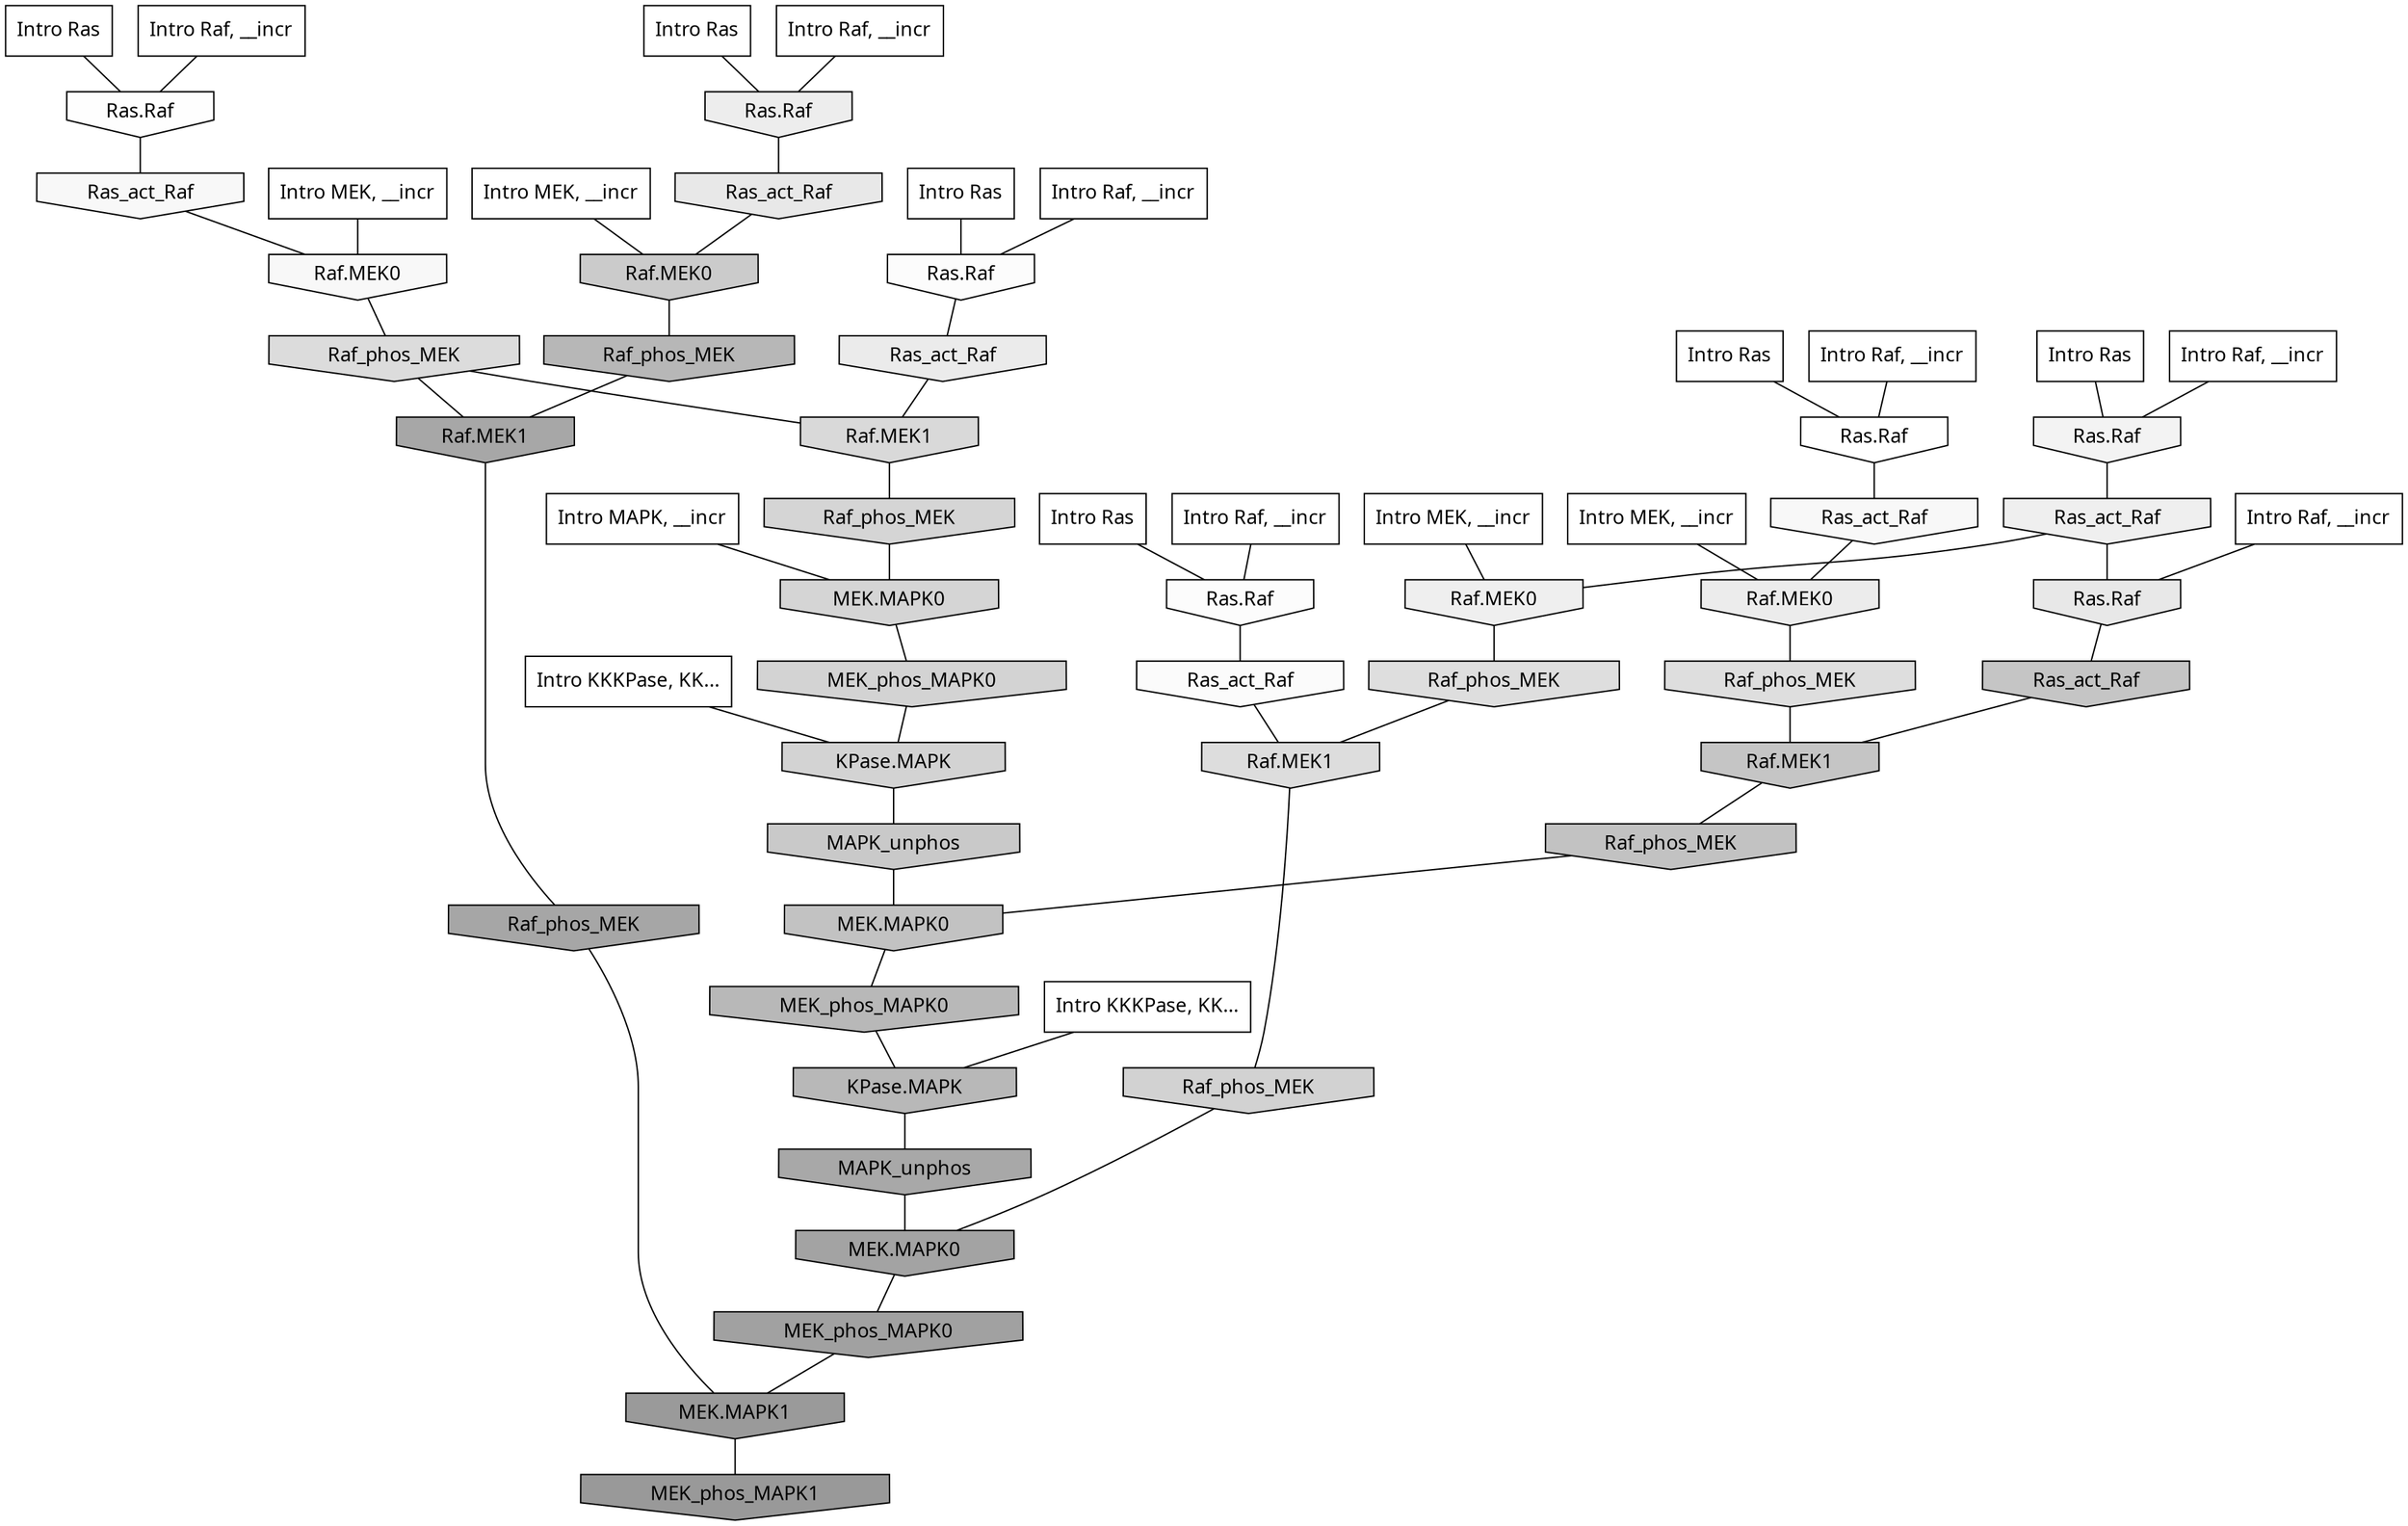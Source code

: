 digraph G{
  rankdir="TB";
  ranksep=0.30;
  node [fontname="CMU Serif"];
  edge [fontname="CMU Serif"];
  
  13 [label="Intro Ras", shape=rectangle, style=filled, fillcolor="0.000 0.000 1.000"]
  
  21 [label="Intro Ras", shape=rectangle, style=filled, fillcolor="0.000 0.000 1.000"]
  
  51 [label="Intro Ras", shape=rectangle, style=filled, fillcolor="0.000 0.000 1.000"]
  
  59 [label="Intro Ras", shape=rectangle, style=filled, fillcolor="0.000 0.000 1.000"]
  
  78 [label="Intro Ras", shape=rectangle, style=filled, fillcolor="0.000 0.000 1.000"]
  
  94 [label="Intro Ras", shape=rectangle, style=filled, fillcolor="0.000 0.000 1.000"]
  
  298 [label="Intro Raf, __incr", shape=rectangle, style=filled, fillcolor="0.000 0.000 1.000"]
  
  470 [label="Intro Raf, __incr", shape=rectangle, style=filled, fillcolor="0.000 0.000 1.000"]
  
  531 [label="Intro Raf, __incr", shape=rectangle, style=filled, fillcolor="0.000 0.000 1.000"]
  
  562 [label="Intro Raf, __incr", shape=rectangle, style=filled, fillcolor="0.000 0.000 1.000"]
  
  789 [label="Intro Raf, __incr", shape=rectangle, style=filled, fillcolor="0.000 0.000 1.000"]
  
  841 [label="Intro Raf, __incr", shape=rectangle, style=filled, fillcolor="0.000 0.000 1.000"]
  
  1024 [label="Intro Raf, __incr", shape=rectangle, style=filled, fillcolor="0.000 0.000 1.000"]
  
  1447 [label="Intro MEK, __incr", shape=rectangle, style=filled, fillcolor="0.000 0.000 1.000"]
  
  1757 [label="Intro MEK, __incr", shape=rectangle, style=filled, fillcolor="0.000 0.000 1.000"]
  
  1783 [label="Intro MEK, __incr", shape=rectangle, style=filled, fillcolor="0.000 0.000 1.000"]
  
  1923 [label="Intro MEK, __incr", shape=rectangle, style=filled, fillcolor="0.000 0.000 1.000"]
  
  2411 [label="Intro MAPK, __incr", shape=rectangle, style=filled, fillcolor="0.000 0.000 1.000"]
  
  3105 [label="Intro KKKPase, KK...", shape=rectangle, style=filled, fillcolor="0.000 0.000 1.000"]
  
  3137 [label="Intro KKKPase, KK...", shape=rectangle, style=filled, fillcolor="0.000 0.000 1.000"]
  
  3283 [label="Ras.Raf", shape=invhouse, style=filled, fillcolor="0.000 0.000 1.000"]
  
  3334 [label="Ras.Raf", shape=invhouse, style=filled, fillcolor="0.000 0.000 0.995"]
  
  3391 [label="Ras.Raf", shape=invhouse, style=filled, fillcolor="0.000 0.000 0.986"]
  
  3395 [label="Ras.Raf", shape=invhouse, style=filled, fillcolor="0.000 0.000 0.986"]
  
  3412 [label="Ras_act_Raf", shape=invhouse, style=filled, fillcolor="0.000 0.000 0.983"]
  
  3468 [label="Ras_act_Raf", shape=invhouse, style=filled, fillcolor="0.000 0.000 0.971"]
  
  3471 [label="Raf.MEK0", shape=invhouse, style=filled, fillcolor="0.000 0.000 0.971"]
  
  3480 [label="Ras_act_Raf", shape=invhouse, style=filled, fillcolor="0.000 0.000 0.969"]
  
  3608 [label="Ras.Raf", shape=invhouse, style=filled, fillcolor="0.000 0.000 0.950"]
  
  3711 [label="Ras_act_Raf", shape=invhouse, style=filled, fillcolor="0.000 0.000 0.937"]
  
  3714 [label="Raf.MEK0", shape=invhouse, style=filled, fillcolor="0.000 0.000 0.937"]
  
  3818 [label="Ras.Raf", shape=invhouse, style=filled, fillcolor="0.000 0.000 0.928"]
  
  3868 [label="Raf.MEK0", shape=invhouse, style=filled, fillcolor="0.000 0.000 0.924"]
  
  3940 [label="Ras_act_Raf", shape=invhouse, style=filled, fillcolor="0.000 0.000 0.918"]
  
  4063 [label="Ras_act_Raf", shape=invhouse, style=filled, fillcolor="0.000 0.000 0.910"]
  
  4105 [label="Ras.Raf", shape=invhouse, style=filled, fillcolor="0.000 0.000 0.907"]
  
  4576 [label="Raf_phos_MEK", shape=invhouse, style=filled, fillcolor="0.000 0.000 0.869"]
  
  4589 [label="Raf_phos_MEK", shape=invhouse, style=filled, fillcolor="0.000 0.000 0.869"]
  
  4618 [label="Raf.MEK1", shape=invhouse, style=filled, fillcolor="0.000 0.000 0.866"]
  
  4709 [label="Raf_phos_MEK", shape=invhouse, style=filled, fillcolor="0.000 0.000 0.861"]
  
  4890 [label="Raf.MEK1", shape=invhouse, style=filled, fillcolor="0.000 0.000 0.848"]
  
  5071 [label="Raf_phos_MEK", shape=invhouse, style=filled, fillcolor="0.000 0.000 0.835"]
  
  5073 [label="MEK.MAPK0", shape=invhouse, style=filled, fillcolor="0.000 0.000 0.835"]
  
  5169 [label="MEK_phos_MAPK0", shape=invhouse, style=filled, fillcolor="0.000 0.000 0.828"]
  
  5192 [label="KPase.MAPK", shape=invhouse, style=filled, fillcolor="0.000 0.000 0.827"]
  
  5281 [label="Raf_phos_MEK", shape=invhouse, style=filled, fillcolor="0.000 0.000 0.822"]
  
  5686 [label="Raf.MEK0", shape=invhouse, style=filled, fillcolor="0.000 0.000 0.795"]
  
  5802 [label="MAPK_unphos", shape=invhouse, style=filled, fillcolor="0.000 0.000 0.789"]
  
  6104 [label="Ras_act_Raf", shape=invhouse, style=filled, fillcolor="0.000 0.000 0.770"]
  
  6107 [label="Raf.MEK1", shape=invhouse, style=filled, fillcolor="0.000 0.000 0.770"]
  
  6347 [label="Raf_phos_MEK", shape=invhouse, style=filled, fillcolor="0.000 0.000 0.758"]
  
  6353 [label="MEK.MAPK0", shape=invhouse, style=filled, fillcolor="0.000 0.000 0.758"]
  
  7234 [label="MEK_phos_MAPK0", shape=invhouse, style=filled, fillcolor="0.000 0.000 0.721"]
  
  7269 [label="KPase.MAPK", shape=invhouse, style=filled, fillcolor="0.000 0.000 0.720"]
  
  7365 [label="Raf_phos_MEK", shape=invhouse, style=filled, fillcolor="0.000 0.000 0.716"]
  
  8995 [label="MAPK_unphos", shape=invhouse, style=filled, fillcolor="0.000 0.000 0.659"]
  
  9118 [label="Raf.MEK1", shape=invhouse, style=filled, fillcolor="0.000 0.000 0.656"]
  
  9331 [label="Raf_phos_MEK", shape=invhouse, style=filled, fillcolor="0.000 0.000 0.650"]
  
  9798 [label="MEK.MAPK0", shape=invhouse, style=filled, fillcolor="0.000 0.000 0.639"]
  
  10066 [label="MEK_phos_MAPK0", shape=invhouse, style=filled, fillcolor="0.000 0.000 0.632"]
  
  11274 [label="MEK.MAPK1", shape=invhouse, style=filled, fillcolor="0.000 0.000 0.604"]
  
  11468 [label="MEK_phos_MAPK1", shape=invhouse, style=filled, fillcolor="0.000 0.000 0.600"]
  
  
  11274 -> 11468 [dir=none, color="0.000 0.000 0.000"] 
  10066 -> 11274 [dir=none, color="0.000 0.000 0.000"] 
  9798 -> 10066 [dir=none, color="0.000 0.000 0.000"] 
  9331 -> 11274 [dir=none, color="0.000 0.000 0.000"] 
  9118 -> 9331 [dir=none, color="0.000 0.000 0.000"] 
  8995 -> 9798 [dir=none, color="0.000 0.000 0.000"] 
  7365 -> 9118 [dir=none, color="0.000 0.000 0.000"] 
  7269 -> 8995 [dir=none, color="0.000 0.000 0.000"] 
  7234 -> 7269 [dir=none, color="0.000 0.000 0.000"] 
  6353 -> 7234 [dir=none, color="0.000 0.000 0.000"] 
  6347 -> 6353 [dir=none, color="0.000 0.000 0.000"] 
  6107 -> 6347 [dir=none, color="0.000 0.000 0.000"] 
  6104 -> 6107 [dir=none, color="0.000 0.000 0.000"] 
  5802 -> 6353 [dir=none, color="0.000 0.000 0.000"] 
  5686 -> 7365 [dir=none, color="0.000 0.000 0.000"] 
  5281 -> 9798 [dir=none, color="0.000 0.000 0.000"] 
  5192 -> 5802 [dir=none, color="0.000 0.000 0.000"] 
  5169 -> 5192 [dir=none, color="0.000 0.000 0.000"] 
  5073 -> 5169 [dir=none, color="0.000 0.000 0.000"] 
  5071 -> 5073 [dir=none, color="0.000 0.000 0.000"] 
  4890 -> 5071 [dir=none, color="0.000 0.000 0.000"] 
  4709 -> 4890 [dir=none, color="0.000 0.000 0.000"] 
  4709 -> 9118 [dir=none, color="0.000 0.000 0.000"] 
  4618 -> 5281 [dir=none, color="0.000 0.000 0.000"] 
  4589 -> 4618 [dir=none, color="0.000 0.000 0.000"] 
  4576 -> 6107 [dir=none, color="0.000 0.000 0.000"] 
  4105 -> 6104 [dir=none, color="0.000 0.000 0.000"] 
  4063 -> 5686 [dir=none, color="0.000 0.000 0.000"] 
  3940 -> 4890 [dir=none, color="0.000 0.000 0.000"] 
  3868 -> 4576 [dir=none, color="0.000 0.000 0.000"] 
  3818 -> 4063 [dir=none, color="0.000 0.000 0.000"] 
  3714 -> 4589 [dir=none, color="0.000 0.000 0.000"] 
  3711 -> 3714 [dir=none, color="0.000 0.000 0.000"] 
  3711 -> 4105 [dir=none, color="0.000 0.000 0.000"] 
  3608 -> 3711 [dir=none, color="0.000 0.000 0.000"] 
  3480 -> 3868 [dir=none, color="0.000 0.000 0.000"] 
  3471 -> 4709 [dir=none, color="0.000 0.000 0.000"] 
  3468 -> 3471 [dir=none, color="0.000 0.000 0.000"] 
  3412 -> 4618 [dir=none, color="0.000 0.000 0.000"] 
  3395 -> 3940 [dir=none, color="0.000 0.000 0.000"] 
  3391 -> 3412 [dir=none, color="0.000 0.000 0.000"] 
  3334 -> 3468 [dir=none, color="0.000 0.000 0.000"] 
  3283 -> 3480 [dir=none, color="0.000 0.000 0.000"] 
  3137 -> 5192 [dir=none, color="0.000 0.000 0.000"] 
  3105 -> 7269 [dir=none, color="0.000 0.000 0.000"] 
  2411 -> 5073 [dir=none, color="0.000 0.000 0.000"] 
  1923 -> 5686 [dir=none, color="0.000 0.000 0.000"] 
  1783 -> 3868 [dir=none, color="0.000 0.000 0.000"] 
  1757 -> 3471 [dir=none, color="0.000 0.000 0.000"] 
  1447 -> 3714 [dir=none, color="0.000 0.000 0.000"] 
  1024 -> 4105 [dir=none, color="0.000 0.000 0.000"] 
  841 -> 3395 [dir=none, color="0.000 0.000 0.000"] 
  789 -> 3818 [dir=none, color="0.000 0.000 0.000"] 
  562 -> 3391 [dir=none, color="0.000 0.000 0.000"] 
  531 -> 3283 [dir=none, color="0.000 0.000 0.000"] 
  470 -> 3608 [dir=none, color="0.000 0.000 0.000"] 
  298 -> 3334 [dir=none, color="0.000 0.000 0.000"] 
  94 -> 3283 [dir=none, color="0.000 0.000 0.000"] 
  78 -> 3608 [dir=none, color="0.000 0.000 0.000"] 
  59 -> 3391 [dir=none, color="0.000 0.000 0.000"] 
  51 -> 3818 [dir=none, color="0.000 0.000 0.000"] 
  21 -> 3395 [dir=none, color="0.000 0.000 0.000"] 
  13 -> 3334 [dir=none, color="0.000 0.000 0.000"] 
  
  }
